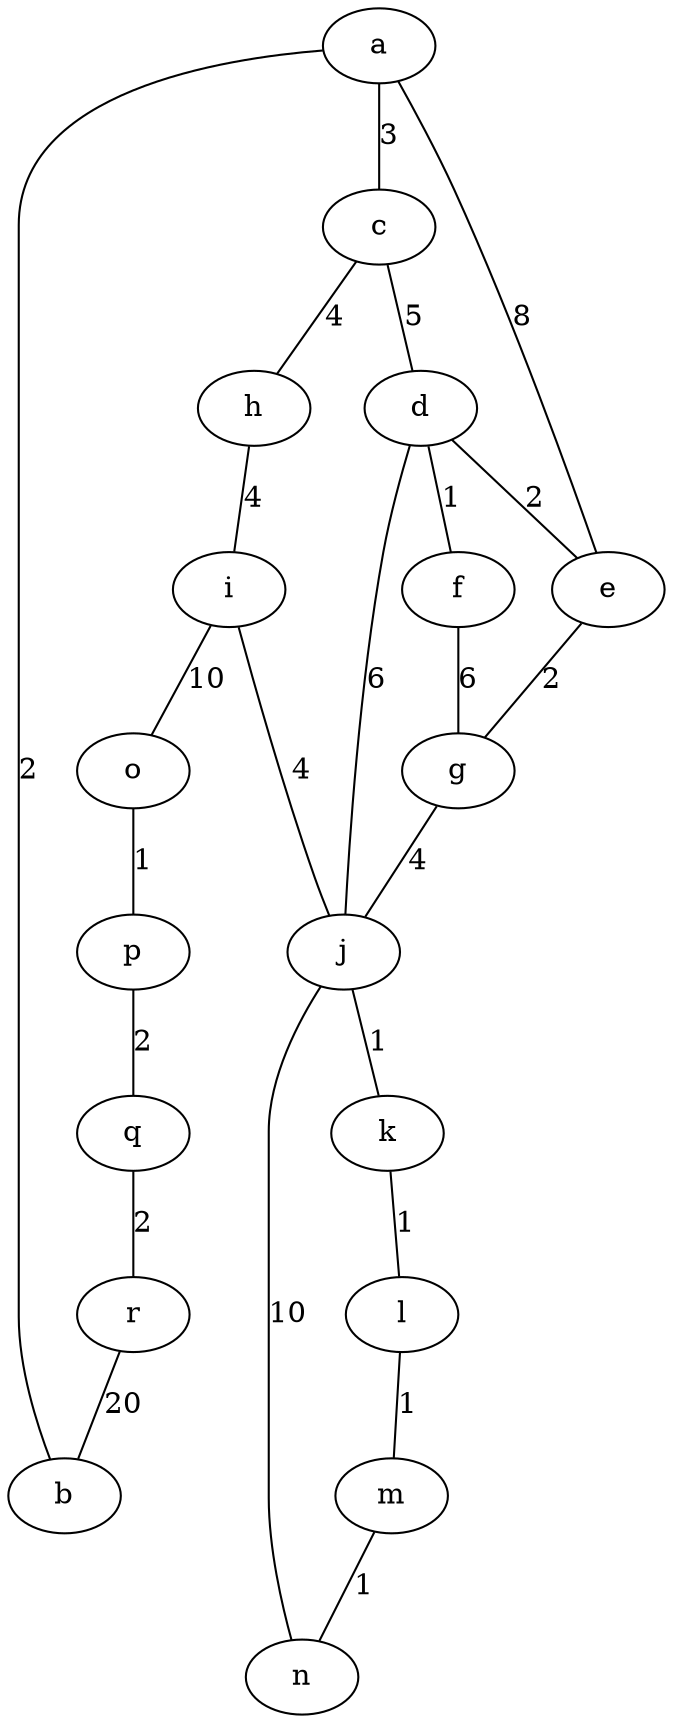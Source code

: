 graph G {
# neato -Tpng tst.dot -o foo.png
a -- b [label="2"];
a -- c [label="3"];
a -- e [label="8"];
c -- d [label="5"];
c -- h [label="4"];
d -- e [label="2"];
d -- f [label="1"];
d -- j [label="6"];
e -- g [label="2"];
f -- g [label="6"];
g -- j [label="4"];
h -- i [label="4"];
i -- j [label="4"];
i -- o [label="10"];
j -- k [label="1"];
j -- n [label="10"];
k -- l [label="1"];
l -- m [label="1"];
m -- n [label="1"];
o -- p [label="1"];
p -- q [label="2"];
q -- r [label="2"];
r -- b [label="20"];
}
